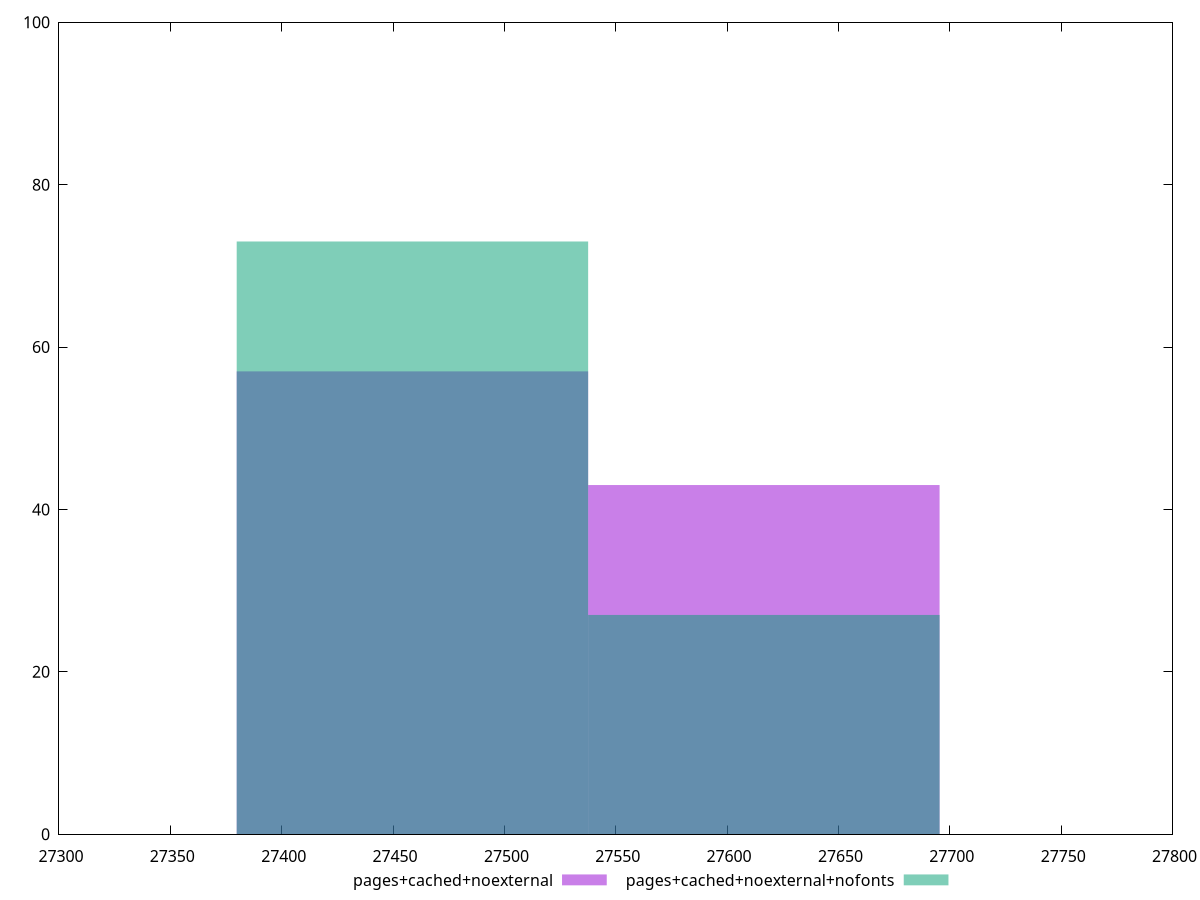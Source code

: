reset
set terminal svg size 640, 500 enhanced background rgb 'white'
set output "report_00007_2020-12-11T15:55:29.892Z/uses-webp-images/comparison/histogram/5_vs_6.svg"

$pagesCachedNoexternal <<EOF
27616.506484769463 43
27458.697876285067 57
EOF

$pagesCachedNoexternalNofonts <<EOF
27458.697876285067 73
27616.506484769463 27
EOF

set key outside below
set boxwidth 157.80860848439693
set yrange [0:100]
set style fill transparent solid 0.5 noborder

plot \
  $pagesCachedNoexternal title "pages+cached+noexternal" with boxes, \
  $pagesCachedNoexternalNofonts title "pages+cached+noexternal+nofonts" with boxes, \


reset